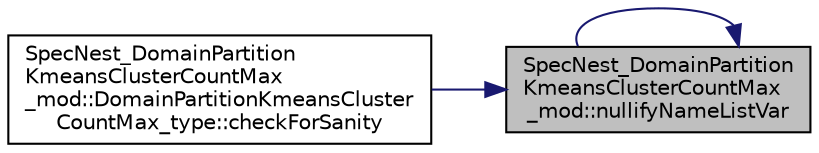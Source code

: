 digraph "SpecNest_DomainPartitionKmeansClusterCountMax_mod::nullifyNameListVar"
{
 // LATEX_PDF_SIZE
  edge [fontname="Helvetica",fontsize="10",labelfontname="Helvetica",labelfontsize="10"];
  node [fontname="Helvetica",fontsize="10",shape=record];
  rankdir="RL";
  Node1 [label="SpecNest_DomainPartition\lKmeansClusterCountMax\l_mod::nullifyNameListVar",height=0.2,width=0.4,color="black", fillcolor="grey75", style="filled", fontcolor="black",tooltip=" "];
  Node1 -> Node2 [dir="back",color="midnightblue",fontsize="10",style="solid",fontname="Helvetica"];
  Node2 [label="SpecNest_DomainPartition\lKmeansClusterCountMax\l_mod::DomainPartitionKmeansCluster\lCountMax_type::checkForSanity",height=0.2,width=0.4,color="black", fillcolor="white", style="filled",URL="$structSpecNest__DomainPartitionKmeansClusterCountMax__mod_1_1DomainPartitionKmeansClusterCountMax__type.html#afaff4b8496ceea15b23c78eda4cecd04",tooltip=" "];
  Node1 -> Node1 [dir="back",color="midnightblue",fontsize="10",style="solid",fontname="Helvetica"];
}
